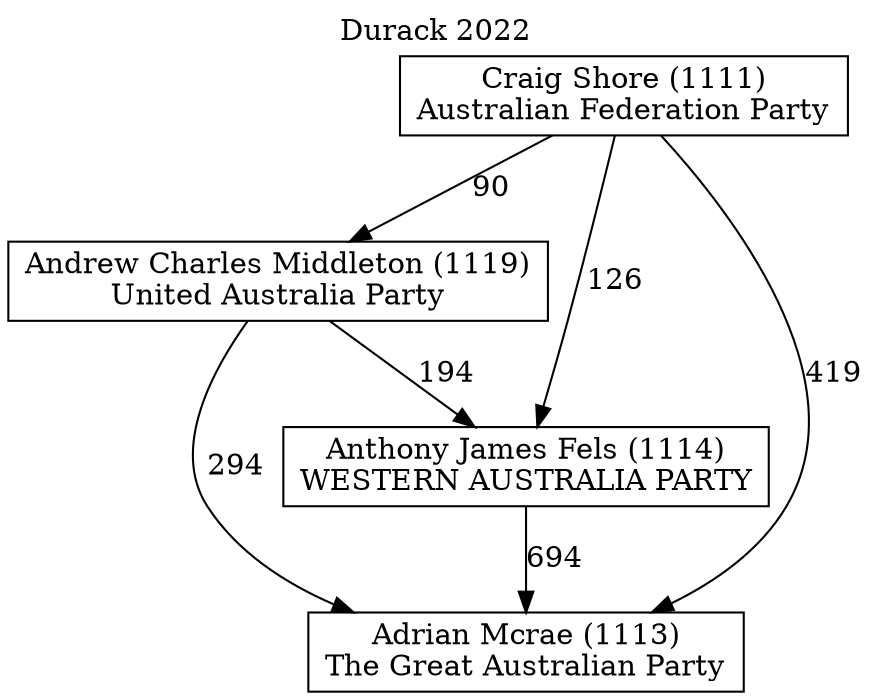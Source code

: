 // House preference flow
digraph "Adrian Mcrae (1113)_Durack_2022" {
	graph [label="Durack 2022" labelloc=t mclimit=10]
	node [shape=box]
	"Andrew Charles Middleton (1119)" [label="Andrew Charles Middleton (1119)
United Australia Party"]
	"Anthony James Fels (1114)" [label="Anthony James Fels (1114)
WESTERN AUSTRALIA PARTY"]
	"Adrian Mcrae (1113)" [label="Adrian Mcrae (1113)
The Great Australian Party"]
	"Craig Shore (1111)" [label="Craig Shore (1111)
Australian Federation Party"]
	"Craig Shore (1111)" -> "Adrian Mcrae (1113)" [label=419]
	"Craig Shore (1111)" -> "Anthony James Fels (1114)" [label=126]
	"Anthony James Fels (1114)" -> "Adrian Mcrae (1113)" [label=694]
	"Craig Shore (1111)" -> "Andrew Charles Middleton (1119)" [label=90]
	"Andrew Charles Middleton (1119)" -> "Anthony James Fels (1114)" [label=194]
	"Andrew Charles Middleton (1119)" -> "Adrian Mcrae (1113)" [label=294]
}
